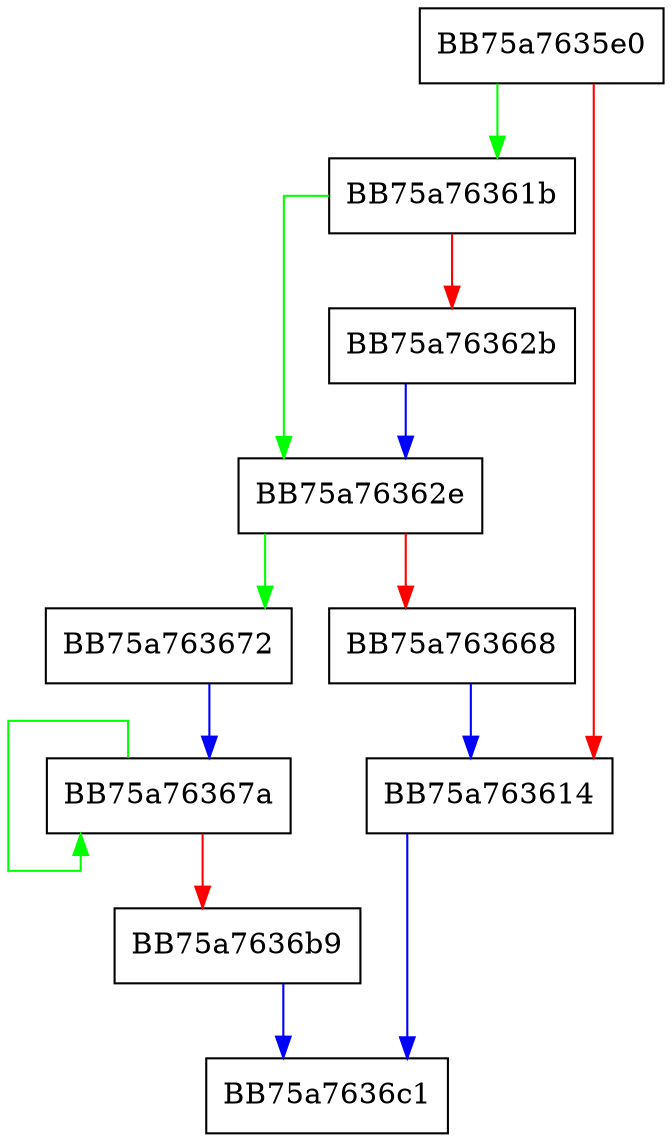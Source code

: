 digraph GetQueryFileHookwowTarget {
  node [shape="box"];
  graph [splines=ortho];
  BB75a7635e0 -> BB75a76361b [color="green"];
  BB75a7635e0 -> BB75a763614 [color="red"];
  BB75a763614 -> BB75a7636c1 [color="blue"];
  BB75a76361b -> BB75a76362e [color="green"];
  BB75a76361b -> BB75a76362b [color="red"];
  BB75a76362b -> BB75a76362e [color="blue"];
  BB75a76362e -> BB75a763672 [color="green"];
  BB75a76362e -> BB75a763668 [color="red"];
  BB75a763668 -> BB75a763614 [color="blue"];
  BB75a763672 -> BB75a76367a [color="blue"];
  BB75a76367a -> BB75a76367a [color="green"];
  BB75a76367a -> BB75a7636b9 [color="red"];
  BB75a7636b9 -> BB75a7636c1 [color="blue"];
}